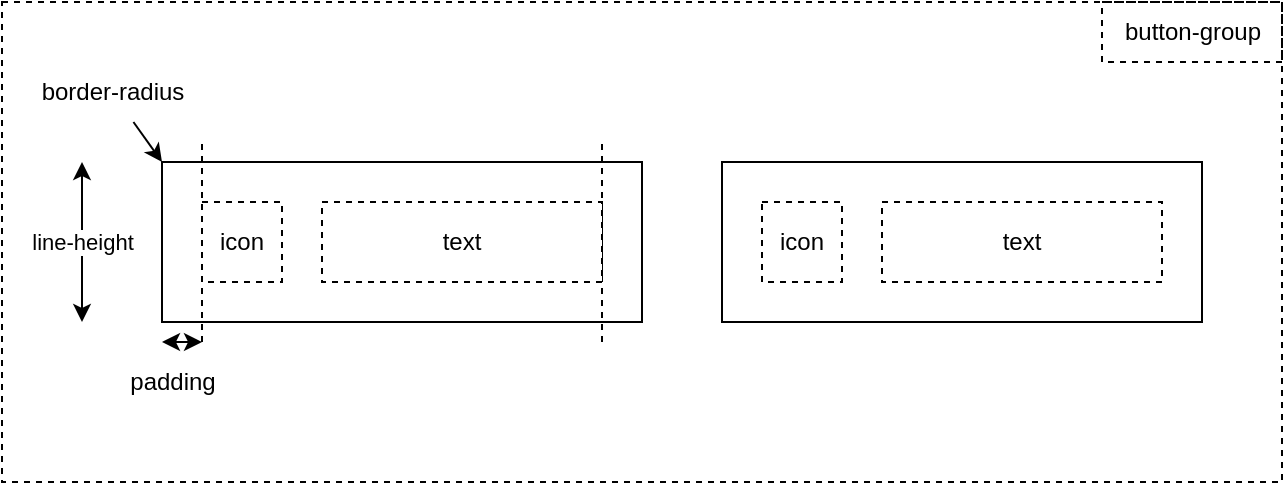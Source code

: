 <mxfile>
    <diagram id="AnvpR-mb9KEseaA-mRp7" name="第 1 页">
        <mxGraphModel dx="1371" dy="934" grid="1" gridSize="10" guides="1" tooltips="1" connect="1" arrows="1" fold="1" page="1" pageScale="1" pageWidth="827" pageHeight="1169" math="0" shadow="0">
            <root>
                <mxCell id="0"/>
                <mxCell id="1" parent="0"/>
                <mxCell id="13" value="" style="rounded=0;whiteSpace=wrap;html=1;dashed=1;" parent="1" vertex="1">
                    <mxGeometry y="120" width="640" height="240" as="geometry"/>
                </mxCell>
                <mxCell id="2" value="" style="rounded=0;whiteSpace=wrap;html=1;" parent="1" vertex="1">
                    <mxGeometry x="80" y="200" width="240" height="80" as="geometry"/>
                </mxCell>
                <mxCell id="3" value="" style="endArrow=classic;startArrow=classic;html=1;" parent="1" edge="1">
                    <mxGeometry width="50" height="50" relative="1" as="geometry">
                        <mxPoint x="40" y="280" as="sourcePoint"/>
                        <mxPoint x="40" y="200" as="targetPoint"/>
                    </mxGeometry>
                </mxCell>
                <mxCell id="4" value="line-height" style="edgeLabel;html=1;align=center;verticalAlign=middle;resizable=0;points=[];" parent="3" vertex="1" connectable="0">
                    <mxGeometry x="-0.439" y="-2" relative="1" as="geometry">
                        <mxPoint x="-2" y="-18" as="offset"/>
                    </mxGeometry>
                </mxCell>
                <mxCell id="5" value="" style="endArrow=none;dashed=1;html=1;" parent="1" edge="1">
                    <mxGeometry width="50" height="50" relative="1" as="geometry">
                        <mxPoint x="100" y="290" as="sourcePoint"/>
                        <mxPoint x="100" y="190" as="targetPoint"/>
                    </mxGeometry>
                </mxCell>
                <mxCell id="6" value="" style="endArrow=none;dashed=1;html=1;" parent="1" edge="1">
                    <mxGeometry width="50" height="50" relative="1" as="geometry">
                        <mxPoint x="300" y="290" as="sourcePoint"/>
                        <mxPoint x="300" y="190" as="targetPoint"/>
                    </mxGeometry>
                </mxCell>
                <mxCell id="7" value="" style="endArrow=classic;startArrow=classic;html=1;" parent="1" edge="1">
                    <mxGeometry width="50" height="50" relative="1" as="geometry">
                        <mxPoint x="80" y="290" as="sourcePoint"/>
                        <mxPoint x="100" y="290" as="targetPoint"/>
                    </mxGeometry>
                </mxCell>
                <mxCell id="8" value="padding" style="text;html=1;align=center;verticalAlign=middle;resizable=0;points=[];autosize=1;strokeColor=none;fillColor=none;" parent="1" vertex="1">
                    <mxGeometry x="50" y="295" width="70" height="30" as="geometry"/>
                </mxCell>
                <mxCell id="9" value="icon" style="rounded=0;whiteSpace=wrap;html=1;dashed=1;" parent="1" vertex="1">
                    <mxGeometry x="100" y="220" width="40" height="40" as="geometry"/>
                </mxCell>
                <mxCell id="10" value="text" style="rounded=0;whiteSpace=wrap;html=1;dashed=1;" parent="1" vertex="1">
                    <mxGeometry x="160" y="220" width="140" height="40" as="geometry"/>
                </mxCell>
                <mxCell id="11" value="" style="endArrow=classic;html=1;entryX=0;entryY=0;entryDx=0;entryDy=0;" parent="1" source="12" target="2" edge="1">
                    <mxGeometry width="50" height="50" relative="1" as="geometry">
                        <mxPoint x="230" y="70" as="sourcePoint"/>
                        <mxPoint x="400" y="140" as="targetPoint"/>
                    </mxGeometry>
                </mxCell>
                <mxCell id="12" value="border-radius" style="text;html=1;align=center;verticalAlign=middle;resizable=0;points=[];autosize=1;strokeColor=none;fillColor=none;" parent="1" vertex="1">
                    <mxGeometry x="10" y="150" width="90" height="30" as="geometry"/>
                </mxCell>
                <mxCell id="14" value="" style="rounded=0;whiteSpace=wrap;html=1;" parent="1" vertex="1">
                    <mxGeometry x="360" y="200" width="240" height="80" as="geometry"/>
                </mxCell>
                <mxCell id="18" value="icon" style="rounded=0;whiteSpace=wrap;html=1;dashed=1;" parent="1" vertex="1">
                    <mxGeometry x="380" y="220" width="40" height="40" as="geometry"/>
                </mxCell>
                <mxCell id="19" value="text" style="rounded=0;whiteSpace=wrap;html=1;dashed=1;" parent="1" vertex="1">
                    <mxGeometry x="440" y="220" width="140" height="40" as="geometry"/>
                </mxCell>
                <mxCell id="20" value="button-group" style="text;html=1;align=center;verticalAlign=middle;resizable=0;points=[];autosize=1;strokeColor=default;fillColor=none;dashed=1;" parent="1" vertex="1">
                    <mxGeometry x="550" y="120" width="90" height="30" as="geometry"/>
                </mxCell>
            </root>
        </mxGraphModel>
    </diagram>
</mxfile>
